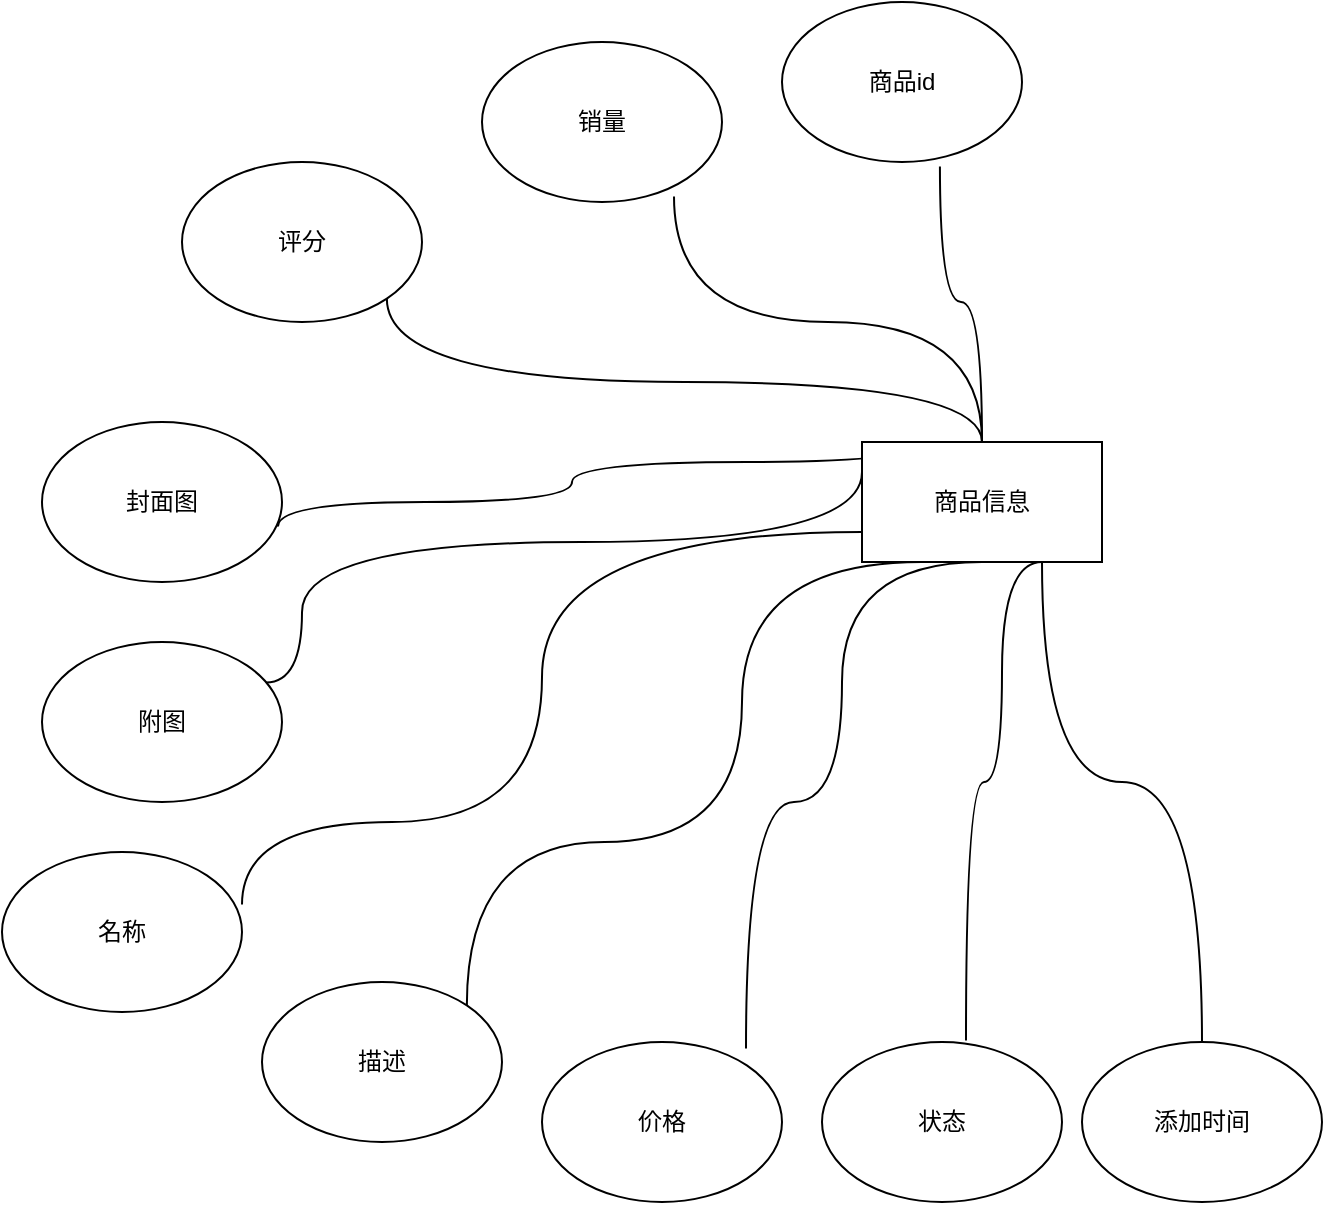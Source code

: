 <mxfile version="21.1.8" type="github">
  <diagram name="第 1 页" id="nnc9ZfG9b8X8fATYbxB-">
    <mxGraphModel dx="1434" dy="729" grid="1" gridSize="10" guides="1" tooltips="1" connect="1" arrows="1" fold="1" page="1" pageScale="1" pageWidth="827" pageHeight="1169" math="0" shadow="0">
      <root>
        <mxCell id="0" />
        <mxCell id="1" parent="0" />
        <mxCell id="jit69io6Y9-pjTRVoNyB-29" style="edgeStyle=orthogonalEdgeStyle;shape=connector;curved=1;rounded=1;orthogonalLoop=1;jettySize=auto;html=1;exitX=0.5;exitY=0;exitDx=0;exitDy=0;entryX=0.658;entryY=1.028;entryDx=0;entryDy=0;entryPerimeter=0;labelBackgroundColor=default;strokeColor=default;fontFamily=Helvetica;fontSize=11;fontColor=default;endArrow=none;endFill=0;" edge="1" parent="1" source="jit69io6Y9-pjTRVoNyB-1" target="jit69io6Y9-pjTRVoNyB-2">
          <mxGeometry relative="1" as="geometry" />
        </mxCell>
        <mxCell id="jit69io6Y9-pjTRVoNyB-30" style="edgeStyle=orthogonalEdgeStyle;shape=connector;curved=1;rounded=1;orthogonalLoop=1;jettySize=auto;html=1;exitX=0.5;exitY=0;exitDx=0;exitDy=0;entryX=0.8;entryY=0.966;entryDx=0;entryDy=0;entryPerimeter=0;labelBackgroundColor=default;strokeColor=default;fontFamily=Helvetica;fontSize=11;fontColor=default;endArrow=none;endFill=0;" edge="1" parent="1" source="jit69io6Y9-pjTRVoNyB-1" target="jit69io6Y9-pjTRVoNyB-8">
          <mxGeometry relative="1" as="geometry" />
        </mxCell>
        <mxCell id="jit69io6Y9-pjTRVoNyB-31" style="edgeStyle=orthogonalEdgeStyle;shape=connector;curved=1;rounded=1;orthogonalLoop=1;jettySize=auto;html=1;exitX=0.5;exitY=0;exitDx=0;exitDy=0;entryX=1;entryY=1;entryDx=0;entryDy=0;labelBackgroundColor=default;strokeColor=default;fontFamily=Helvetica;fontSize=11;fontColor=default;endArrow=none;endFill=0;" edge="1" parent="1" source="jit69io6Y9-pjTRVoNyB-1" target="jit69io6Y9-pjTRVoNyB-3">
          <mxGeometry relative="1" as="geometry" />
        </mxCell>
        <mxCell id="jit69io6Y9-pjTRVoNyB-32" style="edgeStyle=orthogonalEdgeStyle;shape=connector;curved=1;rounded=1;orthogonalLoop=1;jettySize=auto;html=1;exitX=0.25;exitY=0;exitDx=0;exitDy=0;entryX=0.983;entryY=0.653;entryDx=0;entryDy=0;entryPerimeter=0;labelBackgroundColor=default;strokeColor=default;fontFamily=Helvetica;fontSize=11;fontColor=default;endArrow=none;endFill=0;" edge="1" parent="1" source="jit69io6Y9-pjTRVoNyB-1" target="jit69io6Y9-pjTRVoNyB-4">
          <mxGeometry relative="1" as="geometry">
            <Array as="points">
              <mxPoint x="560" y="310" />
              <mxPoint x="385" y="310" />
              <mxPoint x="385" y="330" />
              <mxPoint x="238" y="330" />
            </Array>
          </mxGeometry>
        </mxCell>
        <mxCell id="jit69io6Y9-pjTRVoNyB-33" style="edgeStyle=orthogonalEdgeStyle;shape=connector;curved=1;rounded=1;orthogonalLoop=1;jettySize=auto;html=1;exitX=0;exitY=0.25;exitDx=0;exitDy=0;labelBackgroundColor=default;strokeColor=default;fontFamily=Helvetica;fontSize=11;fontColor=default;endArrow=none;endFill=0;entryX=0.933;entryY=0.253;entryDx=0;entryDy=0;entryPerimeter=0;" edge="1" parent="1" source="jit69io6Y9-pjTRVoNyB-1" target="jit69io6Y9-pjTRVoNyB-5">
          <mxGeometry relative="1" as="geometry">
            <mxPoint x="250" y="430" as="targetPoint" />
            <Array as="points">
              <mxPoint x="530" y="350" />
              <mxPoint x="250" y="350" />
              <mxPoint x="250" y="420" />
            </Array>
          </mxGeometry>
        </mxCell>
        <mxCell id="jit69io6Y9-pjTRVoNyB-34" style="edgeStyle=orthogonalEdgeStyle;shape=connector;curved=1;rounded=1;orthogonalLoop=1;jettySize=auto;html=1;exitX=0;exitY=0.75;exitDx=0;exitDy=0;entryX=1;entryY=0.328;entryDx=0;entryDy=0;entryPerimeter=0;labelBackgroundColor=default;strokeColor=default;fontFamily=Helvetica;fontSize=11;fontColor=default;endArrow=none;endFill=0;" edge="1" parent="1" source="jit69io6Y9-pjTRVoNyB-1" target="jit69io6Y9-pjTRVoNyB-6">
          <mxGeometry relative="1" as="geometry">
            <Array as="points">
              <mxPoint x="370" y="345" />
              <mxPoint x="370" y="490" />
              <mxPoint x="220" y="490" />
            </Array>
          </mxGeometry>
        </mxCell>
        <mxCell id="jit69io6Y9-pjTRVoNyB-35" style="edgeStyle=orthogonalEdgeStyle;shape=connector;curved=1;rounded=1;orthogonalLoop=1;jettySize=auto;html=1;exitX=0.25;exitY=1;exitDx=0;exitDy=0;entryX=1;entryY=0;entryDx=0;entryDy=0;labelBackgroundColor=default;strokeColor=default;fontFamily=Helvetica;fontSize=11;fontColor=default;endArrow=none;endFill=0;" edge="1" parent="1" source="jit69io6Y9-pjTRVoNyB-1" target="jit69io6Y9-pjTRVoNyB-10">
          <mxGeometry relative="1" as="geometry">
            <Array as="points">
              <mxPoint x="470" y="360" />
              <mxPoint x="470" y="500" />
              <mxPoint x="332" y="500" />
            </Array>
          </mxGeometry>
        </mxCell>
        <mxCell id="jit69io6Y9-pjTRVoNyB-36" style="edgeStyle=orthogonalEdgeStyle;shape=connector;curved=1;rounded=1;orthogonalLoop=1;jettySize=auto;html=1;exitX=0.5;exitY=1;exitDx=0;exitDy=0;entryX=0.85;entryY=0.041;entryDx=0;entryDy=0;entryPerimeter=0;labelBackgroundColor=default;strokeColor=default;fontFamily=Helvetica;fontSize=11;fontColor=default;endArrow=none;endFill=0;" edge="1" parent="1" source="jit69io6Y9-pjTRVoNyB-1" target="jit69io6Y9-pjTRVoNyB-7">
          <mxGeometry relative="1" as="geometry">
            <Array as="points">
              <mxPoint x="520" y="360" />
              <mxPoint x="520" y="480" />
              <mxPoint x="472" y="480" />
            </Array>
          </mxGeometry>
        </mxCell>
        <mxCell id="jit69io6Y9-pjTRVoNyB-37" style="edgeStyle=orthogonalEdgeStyle;shape=connector;curved=1;rounded=1;orthogonalLoop=1;jettySize=auto;html=1;exitX=0.75;exitY=1;exitDx=0;exitDy=0;entryX=0.6;entryY=-0.009;entryDx=0;entryDy=0;entryPerimeter=0;labelBackgroundColor=default;strokeColor=default;fontFamily=Helvetica;fontSize=11;fontColor=default;endArrow=none;endFill=0;" edge="1" parent="1" source="jit69io6Y9-pjTRVoNyB-1" target="jit69io6Y9-pjTRVoNyB-9">
          <mxGeometry relative="1" as="geometry">
            <Array as="points">
              <mxPoint x="600" y="360" />
              <mxPoint x="600" y="470" />
              <mxPoint x="582" y="470" />
            </Array>
          </mxGeometry>
        </mxCell>
        <mxCell id="jit69io6Y9-pjTRVoNyB-38" style="edgeStyle=orthogonalEdgeStyle;shape=connector;curved=1;rounded=1;orthogonalLoop=1;jettySize=auto;html=1;exitX=0.75;exitY=1;exitDx=0;exitDy=0;labelBackgroundColor=default;strokeColor=default;fontFamily=Helvetica;fontSize=11;fontColor=default;endArrow=none;endFill=0;" edge="1" parent="1" source="jit69io6Y9-pjTRVoNyB-1" target="jit69io6Y9-pjTRVoNyB-11">
          <mxGeometry relative="1" as="geometry">
            <Array as="points">
              <mxPoint x="620" y="470" />
              <mxPoint x="700" y="470" />
            </Array>
          </mxGeometry>
        </mxCell>
        <mxCell id="jit69io6Y9-pjTRVoNyB-1" value="商品信息" style="rounded=0;whiteSpace=wrap;html=1;strokeColor=default;" vertex="1" parent="1">
          <mxGeometry x="530" y="300" width="120" height="60" as="geometry" />
        </mxCell>
        <mxCell id="jit69io6Y9-pjTRVoNyB-2" value="商品id" style="ellipse;whiteSpace=wrap;html=1;" vertex="1" parent="1">
          <mxGeometry x="490" y="80" width="120" height="80" as="geometry" />
        </mxCell>
        <mxCell id="jit69io6Y9-pjTRVoNyB-3" value="评分" style="ellipse;whiteSpace=wrap;html=1;strokeColor=default;" vertex="1" parent="1">
          <mxGeometry x="190" y="160" width="120" height="80" as="geometry" />
        </mxCell>
        <mxCell id="jit69io6Y9-pjTRVoNyB-4" value="封面图" style="ellipse;whiteSpace=wrap;html=1;strokeColor=default;" vertex="1" parent="1">
          <mxGeometry x="120" y="290" width="120" height="80" as="geometry" />
        </mxCell>
        <mxCell id="jit69io6Y9-pjTRVoNyB-5" value="附图" style="ellipse;whiteSpace=wrap;html=1;strokeColor=default;" vertex="1" parent="1">
          <mxGeometry x="120" y="400" width="120" height="80" as="geometry" />
        </mxCell>
        <mxCell id="jit69io6Y9-pjTRVoNyB-6" value="名称" style="ellipse;whiteSpace=wrap;html=1;" vertex="1" parent="1">
          <mxGeometry x="100" y="505" width="120" height="80" as="geometry" />
        </mxCell>
        <mxCell id="jit69io6Y9-pjTRVoNyB-7" value="价格" style="ellipse;whiteSpace=wrap;html=1;" vertex="1" parent="1">
          <mxGeometry x="370" y="600" width="120" height="80" as="geometry" />
        </mxCell>
        <mxCell id="jit69io6Y9-pjTRVoNyB-8" value="销量" style="ellipse;whiteSpace=wrap;html=1;" vertex="1" parent="1">
          <mxGeometry x="340" y="100" width="120" height="80" as="geometry" />
        </mxCell>
        <mxCell id="jit69io6Y9-pjTRVoNyB-9" value="状态" style="ellipse;whiteSpace=wrap;html=1;" vertex="1" parent="1">
          <mxGeometry x="510" y="600" width="120" height="80" as="geometry" />
        </mxCell>
        <mxCell id="jit69io6Y9-pjTRVoNyB-10" value="描述" style="ellipse;whiteSpace=wrap;html=1;strokeColor=default;" vertex="1" parent="1">
          <mxGeometry x="230" y="570" width="120" height="80" as="geometry" />
        </mxCell>
        <mxCell id="jit69io6Y9-pjTRVoNyB-11" value="添加时间" style="ellipse;whiteSpace=wrap;html=1;" vertex="1" parent="1">
          <mxGeometry x="640" y="600" width="120" height="80" as="geometry" />
        </mxCell>
      </root>
    </mxGraphModel>
  </diagram>
</mxfile>
